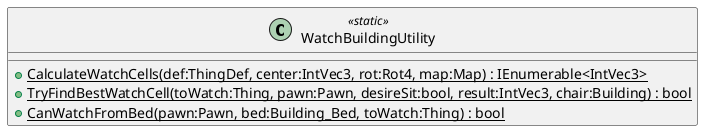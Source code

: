 @startuml
class WatchBuildingUtility <<static>> {
    + {static} CalculateWatchCells(def:ThingDef, center:IntVec3, rot:Rot4, map:Map) : IEnumerable<IntVec3>
    + {static} TryFindBestWatchCell(toWatch:Thing, pawn:Pawn, desireSit:bool, result:IntVec3, chair:Building) : bool
    + {static} CanWatchFromBed(pawn:Pawn, bed:Building_Bed, toWatch:Thing) : bool
}
@enduml
